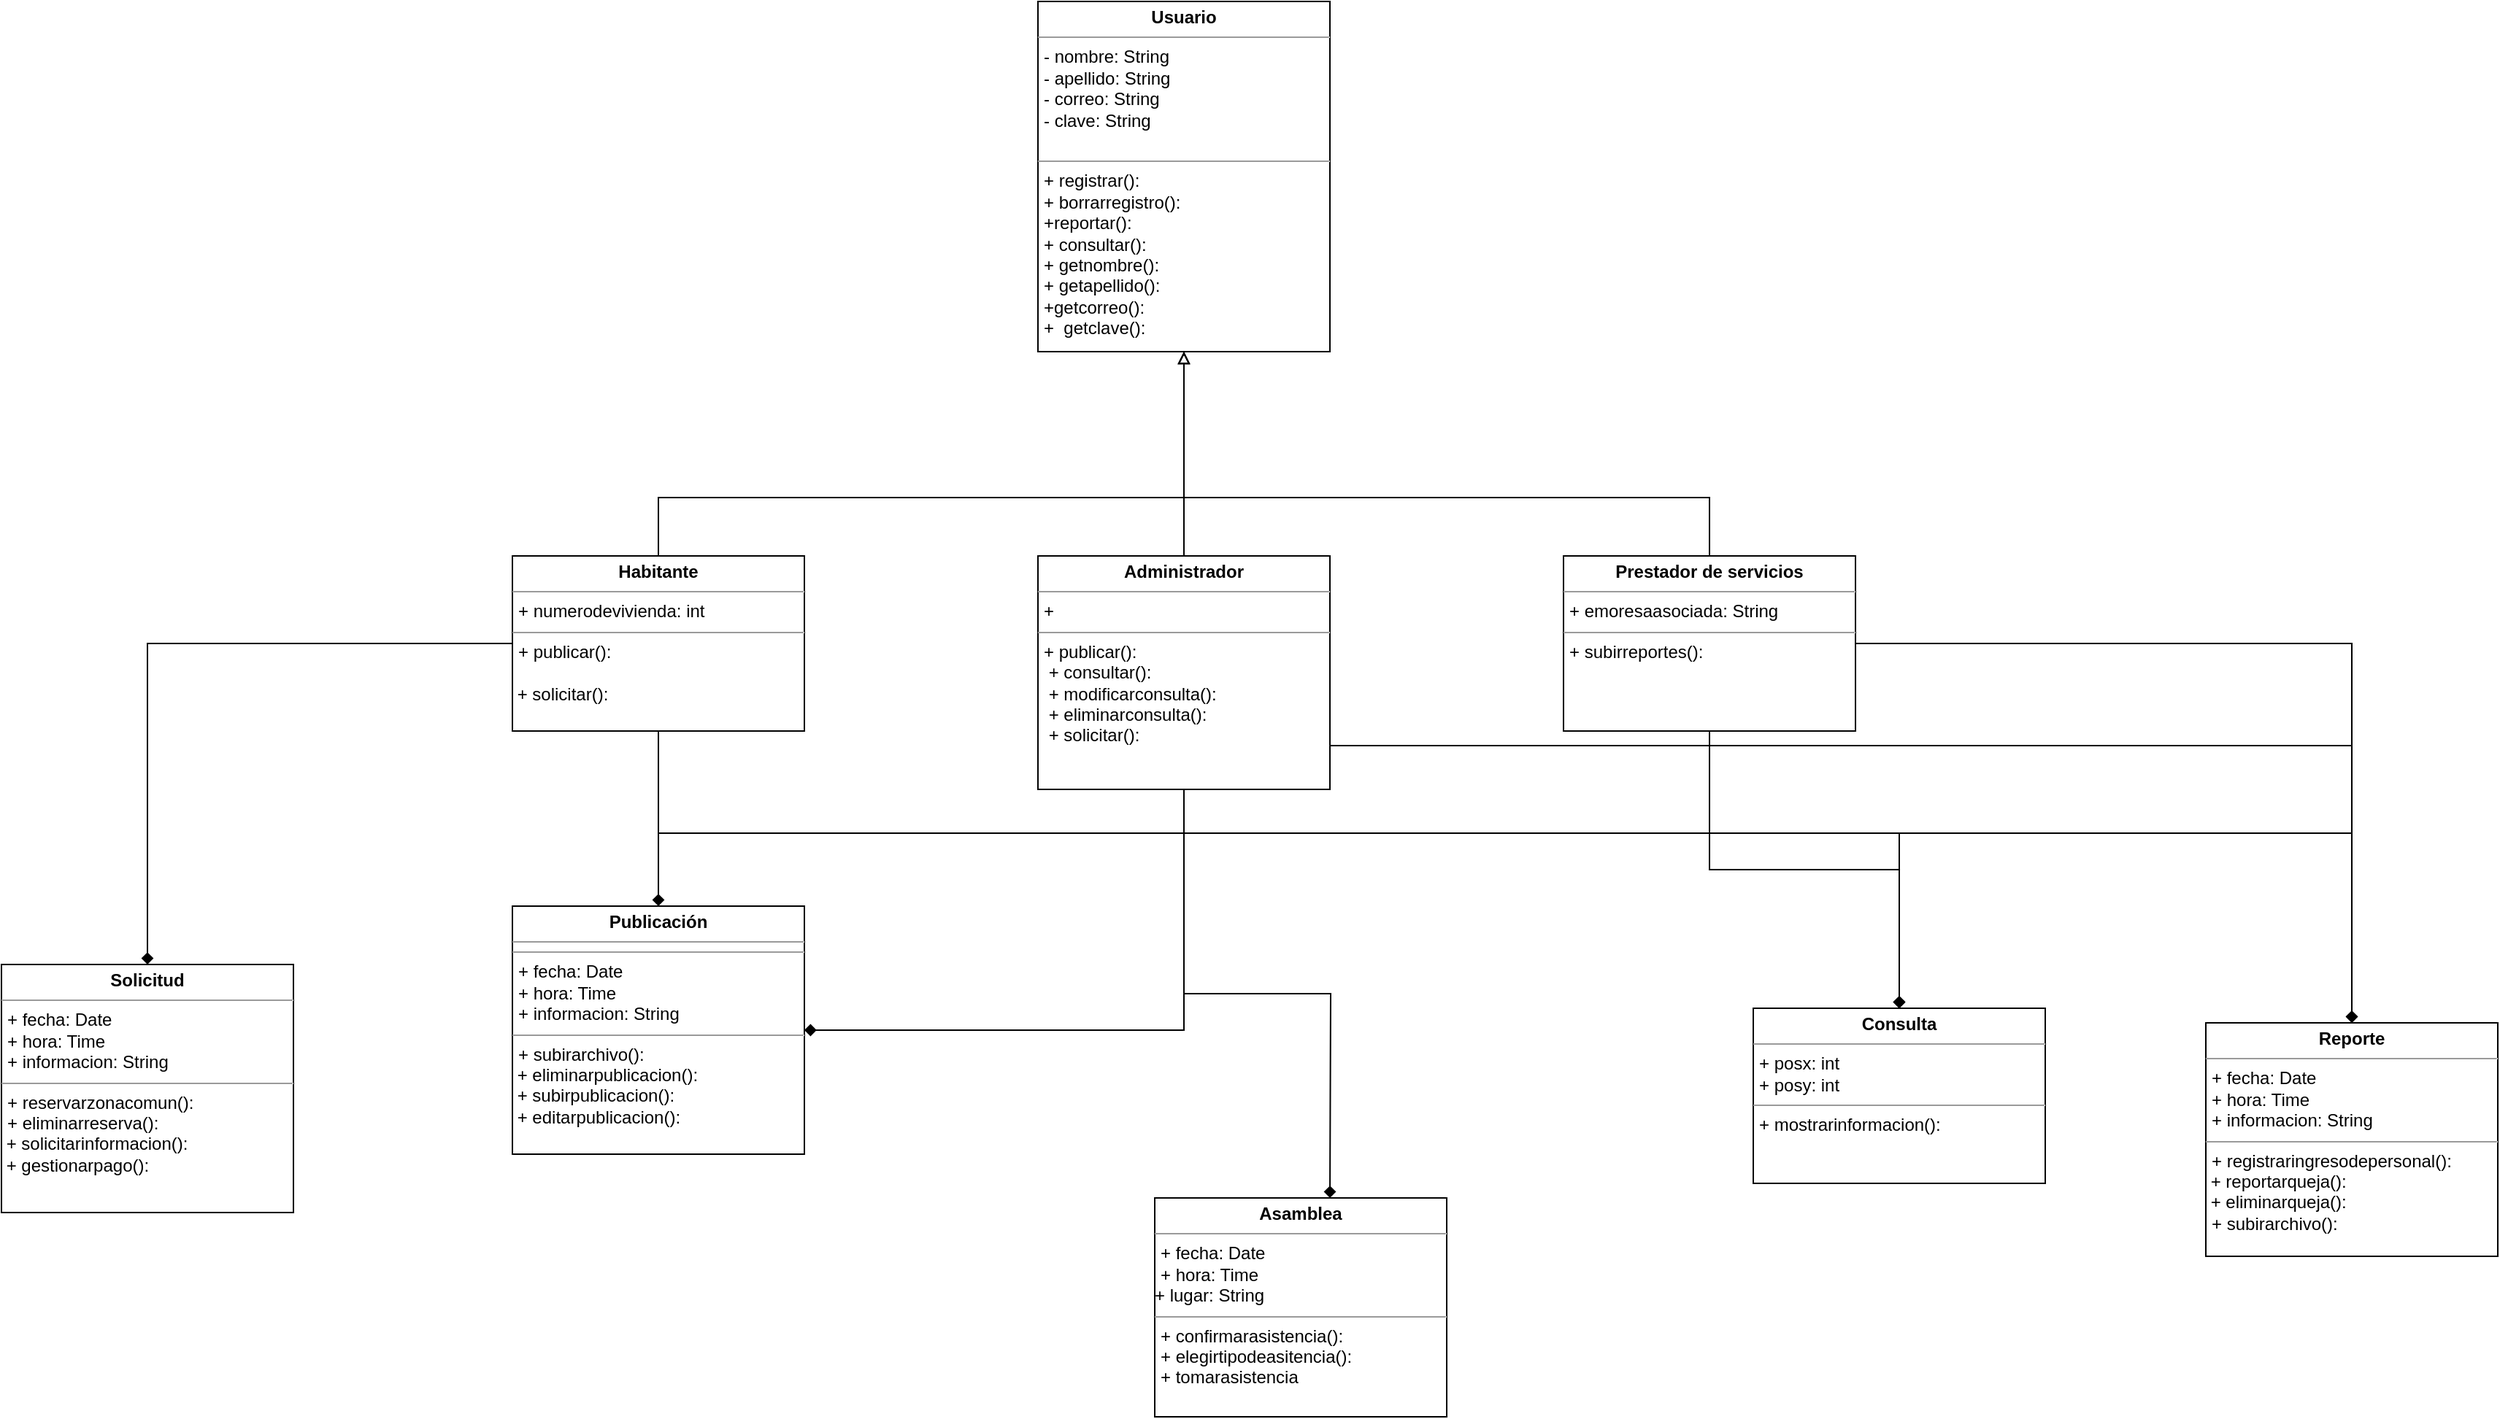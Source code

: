 <mxfile version="13.7.9" type="github">
  <diagram name="Page-1" id="c4acf3e9-155e-7222-9cf6-157b1a14988f">
    <mxGraphModel dx="1775" dy="537" grid="1" gridSize="10" guides="1" tooltips="1" connect="1" arrows="1" fold="1" page="1" pageScale="1" pageWidth="850" pageHeight="1100" background="#ffffff" math="0" shadow="0">
      <root>
        <mxCell id="0" />
        <mxCell id="1" parent="0" />
        <mxCell id="TZZ_s_8RmUdlo3WJQaKh-2" value="&lt;p style=&quot;margin: 0px ; margin-top: 4px ; text-align: center&quot;&gt;&lt;b&gt;Usuario&lt;/b&gt;&lt;/p&gt;&lt;hr size=&quot;1&quot;&gt;&lt;p style=&quot;margin: 0px ; margin-left: 4px&quot;&gt;- nombre: String&lt;/p&gt;&lt;p style=&quot;margin: 0px ; margin-left: 4px&quot;&gt;- apellido: String&lt;br&gt;&lt;/p&gt;&lt;p style=&quot;margin: 0px ; margin-left: 4px&quot;&gt;- correo: String&lt;br&gt;&lt;/p&gt;&lt;p style=&quot;margin: 0px ; margin-left: 4px&quot;&gt;- clave: String&lt;br&gt;&lt;/p&gt;&lt;p style=&quot;margin: 0px ; margin-left: 4px&quot;&gt;&lt;br&gt;&lt;/p&gt;&lt;hr size=&quot;1&quot;&gt;&lt;p style=&quot;margin: 0px ; margin-left: 4px&quot;&gt;+ registrar():&lt;/p&gt;&lt;p style=&quot;margin: 0px ; margin-left: 4px&quot;&gt;+ borrarregistro():&lt;br&gt;&lt;/p&gt;&lt;p style=&quot;margin: 0px ; margin-left: 4px&quot;&gt;+reportar():&lt;/p&gt;&lt;p style=&quot;margin: 0px ; margin-left: 4px&quot;&gt;+ consultar():&lt;br&gt;&lt;/p&gt;&lt;p style=&quot;margin: 0px ; margin-left: 4px&quot;&gt;+&amp;nbsp;&lt;span&gt;getnombre():&lt;/span&gt;&lt;/p&gt;&lt;p style=&quot;margin: 0px 0px 0px 4px&quot;&gt;+ getapellido():&amp;nbsp;&lt;br&gt;&lt;/p&gt;&lt;p style=&quot;margin: 0px 0px 0px 4px&quot;&gt;+getcorreo():&amp;nbsp;&lt;br&gt;&lt;/p&gt;&lt;p style=&quot;margin: 0px 0px 0px 4px&quot;&gt;+&amp;nbsp; getclave():&amp;nbsp;&lt;br&gt;&lt;/p&gt;&lt;p style=&quot;margin: 0px 0px 0px 4px&quot;&gt;&lt;br&gt;&lt;/p&gt;&lt;p style=&quot;margin: 0px ; margin-left: 4px&quot;&gt;&amp;nbsp;&lt;/p&gt;" style="verticalAlign=top;align=left;overflow=fill;fontSize=12;fontFamily=Helvetica;html=1;" parent="1" vertex="1">
          <mxGeometry x="360" y="460" width="200" height="240" as="geometry" />
        </mxCell>
        <mxCell id="TZZ_s_8RmUdlo3WJQaKh-12" style="edgeStyle=orthogonalEdgeStyle;rounded=0;orthogonalLoop=1;jettySize=auto;html=1;entryX=0.5;entryY=1;entryDx=0;entryDy=0;endArrow=block;endFill=0;" parent="1" source="TZZ_s_8RmUdlo3WJQaKh-3" target="TZZ_s_8RmUdlo3WJQaKh-2" edge="1">
          <mxGeometry relative="1" as="geometry">
            <Array as="points">
              <mxPoint x="100" y="800" />
              <mxPoint x="460" y="800" />
            </Array>
          </mxGeometry>
        </mxCell>
        <mxCell id="Lls3KZLfhH5Qi8oEAAgg-2" style="edgeStyle=orthogonalEdgeStyle;rounded=0;orthogonalLoop=1;jettySize=auto;html=1;endArrow=diamond;endFill=1;" edge="1" parent="1" source="TZZ_s_8RmUdlo3WJQaKh-3" target="TZZ_s_8RmUdlo3WJQaKh-7">
          <mxGeometry relative="1" as="geometry" />
        </mxCell>
        <mxCell id="Lls3KZLfhH5Qi8oEAAgg-5" style="edgeStyle=orthogonalEdgeStyle;rounded=0;orthogonalLoop=1;jettySize=auto;html=1;endArrow=diamond;endFill=1;entryX=0.5;entryY=0;entryDx=0;entryDy=0;" edge="1" parent="1" source="TZZ_s_8RmUdlo3WJQaKh-3" target="TZZ_s_8RmUdlo3WJQaKh-8">
          <mxGeometry relative="1" as="geometry">
            <mxPoint x="-250" y="1110" as="targetPoint" />
          </mxGeometry>
        </mxCell>
        <mxCell id="Lls3KZLfhH5Qi8oEAAgg-7" style="edgeStyle=orthogonalEdgeStyle;rounded=0;orthogonalLoop=1;jettySize=auto;html=1;endArrow=diamond;endFill=1;" edge="1" parent="1" source="TZZ_s_8RmUdlo3WJQaKh-3" target="TZZ_s_8RmUdlo3WJQaKh-9">
          <mxGeometry relative="1" as="geometry">
            <Array as="points">
              <mxPoint x="100" y="1030" />
              <mxPoint x="950" y="1030" />
            </Array>
          </mxGeometry>
        </mxCell>
        <mxCell id="Lls3KZLfhH5Qi8oEAAgg-12" style="edgeStyle=orthogonalEdgeStyle;rounded=0;orthogonalLoop=1;jettySize=auto;html=1;entryX=0.5;entryY=0;entryDx=0;entryDy=0;endArrow=diamond;endFill=1;" edge="1" parent="1" source="TZZ_s_8RmUdlo3WJQaKh-3" target="TZZ_s_8RmUdlo3WJQaKh-10">
          <mxGeometry relative="1" as="geometry">
            <Array as="points">
              <mxPoint x="100" y="1030" />
              <mxPoint x="1260" y="1030" />
            </Array>
          </mxGeometry>
        </mxCell>
        <mxCell id="TZZ_s_8RmUdlo3WJQaKh-3" value="&lt;p style=&quot;margin: 0px ; margin-top: 4px ; text-align: center&quot;&gt;&lt;b&gt;Habitante&lt;/b&gt;&lt;/p&gt;&lt;hr size=&quot;1&quot;&gt;&lt;p style=&quot;margin: 0px ; margin-left: 4px&quot;&gt;+ numerodevivienda: int&lt;/p&gt;&lt;hr size=&quot;1&quot;&gt;&lt;p style=&quot;margin: 0px ; margin-left: 4px&quot;&gt;+ publicar():&lt;/p&gt;&lt;br&gt;&amp;nbsp;+ solicitar():&lt;br&gt;&lt;p style=&quot;margin: 0px ; margin-left: 4px&quot;&gt;&amp;nbsp;&lt;/p&gt;" style="verticalAlign=top;align=left;overflow=fill;fontSize=12;fontFamily=Helvetica;html=1;" parent="1" vertex="1">
          <mxGeometry y="840" width="200" height="120" as="geometry" />
        </mxCell>
        <mxCell id="TZZ_s_8RmUdlo3WJQaKh-13" style="edgeStyle=orthogonalEdgeStyle;rounded=0;orthogonalLoop=1;jettySize=auto;html=1;entryX=0.5;entryY=1;entryDx=0;entryDy=0;endArrow=block;endFill=0;" parent="1" source="TZZ_s_8RmUdlo3WJQaKh-4" target="TZZ_s_8RmUdlo3WJQaKh-2" edge="1">
          <mxGeometry relative="1" as="geometry" />
        </mxCell>
        <mxCell id="Lls3KZLfhH5Qi8oEAAgg-3" style="edgeStyle=orthogonalEdgeStyle;rounded=0;orthogonalLoop=1;jettySize=auto;html=1;entryX=1;entryY=0.5;entryDx=0;entryDy=0;endArrow=diamond;endFill=1;" edge="1" parent="1" source="TZZ_s_8RmUdlo3WJQaKh-4" target="TZZ_s_8RmUdlo3WJQaKh-7">
          <mxGeometry relative="1" as="geometry">
            <Array as="points">
              <mxPoint x="460" y="1165" />
            </Array>
          </mxGeometry>
        </mxCell>
        <mxCell id="Lls3KZLfhH5Qi8oEAAgg-4" style="edgeStyle=orthogonalEdgeStyle;rounded=0;orthogonalLoop=1;jettySize=auto;html=1;endArrow=diamond;endFill=1;" edge="1" parent="1" source="TZZ_s_8RmUdlo3WJQaKh-4">
          <mxGeometry relative="1" as="geometry">
            <mxPoint x="560" y="1280" as="targetPoint" />
          </mxGeometry>
        </mxCell>
        <mxCell id="Lls3KZLfhH5Qi8oEAAgg-9" style="edgeStyle=orthogonalEdgeStyle;rounded=0;orthogonalLoop=1;jettySize=auto;html=1;entryX=0.5;entryY=0;entryDx=0;entryDy=0;endArrow=diamond;endFill=1;" edge="1" parent="1" source="TZZ_s_8RmUdlo3WJQaKh-4" target="TZZ_s_8RmUdlo3WJQaKh-9">
          <mxGeometry relative="1" as="geometry">
            <Array as="points">
              <mxPoint x="460" y="1030" />
              <mxPoint x="950" y="1030" />
            </Array>
          </mxGeometry>
        </mxCell>
        <mxCell id="Lls3KZLfhH5Qi8oEAAgg-11" style="edgeStyle=orthogonalEdgeStyle;rounded=0;orthogonalLoop=1;jettySize=auto;html=1;entryX=0.5;entryY=0.083;entryDx=0;entryDy=0;entryPerimeter=0;endArrow=diamond;endFill=1;" edge="1" parent="1" source="TZZ_s_8RmUdlo3WJQaKh-4" target="TZZ_s_8RmUdlo3WJQaKh-10">
          <mxGeometry relative="1" as="geometry">
            <Array as="points">
              <mxPoint x="1260" y="970" />
            </Array>
          </mxGeometry>
        </mxCell>
        <mxCell id="TZZ_s_8RmUdlo3WJQaKh-4" value="&lt;p style=&quot;margin: 0px ; margin-top: 4px ; text-align: center&quot;&gt;&lt;b&gt;Administrador&lt;/b&gt;&lt;/p&gt;&lt;hr size=&quot;1&quot;&gt;&lt;p style=&quot;margin: 0px ; margin-left: 4px&quot;&gt;+&amp;nbsp;&lt;/p&gt;&lt;hr size=&quot;1&quot;&gt;&lt;p style=&quot;margin: 0px 0px 0px 4px&quot;&gt;+ publicar():&lt;/p&gt;&lt;p style=&quot;margin: 0px ; margin-left: 4px&quot;&gt;&amp;nbsp;+ consultar():&lt;/p&gt;&lt;p style=&quot;margin: 0px ; margin-left: 4px&quot;&gt;&amp;nbsp;+ modificarconsulta():&lt;/p&gt;&lt;p style=&quot;margin: 0px ; margin-left: 4px&quot;&gt;&lt;span&gt;&amp;nbsp;+ eliminarconsulta():&lt;/span&gt;&lt;/p&gt;&lt;p style=&quot;margin: 0px ; margin-left: 4px&quot;&gt;&amp;nbsp;+ solicitar():&lt;br&gt;&lt;/p&gt;" style="verticalAlign=top;align=left;overflow=fill;fontSize=12;fontFamily=Helvetica;html=1;" parent="1" vertex="1">
          <mxGeometry x="360" y="840" width="200" height="160" as="geometry" />
        </mxCell>
        <mxCell id="TZZ_s_8RmUdlo3WJQaKh-14" style="edgeStyle=orthogonalEdgeStyle;rounded=0;orthogonalLoop=1;jettySize=auto;html=1;entryX=0.5;entryY=1;entryDx=0;entryDy=0;endArrow=block;endFill=0;" parent="1" source="TZZ_s_8RmUdlo3WJQaKh-5" target="TZZ_s_8RmUdlo3WJQaKh-2" edge="1">
          <mxGeometry relative="1" as="geometry">
            <Array as="points">
              <mxPoint x="820" y="800" />
              <mxPoint x="460" y="800" />
            </Array>
          </mxGeometry>
        </mxCell>
        <mxCell id="Lls3KZLfhH5Qi8oEAAgg-8" style="edgeStyle=orthogonalEdgeStyle;rounded=0;orthogonalLoop=1;jettySize=auto;html=1;entryX=0.5;entryY=0;entryDx=0;entryDy=0;endArrow=diamond;endFill=1;" edge="1" parent="1" source="TZZ_s_8RmUdlo3WJQaKh-5" target="TZZ_s_8RmUdlo3WJQaKh-9">
          <mxGeometry relative="1" as="geometry" />
        </mxCell>
        <mxCell id="Lls3KZLfhH5Qi8oEAAgg-10" style="edgeStyle=orthogonalEdgeStyle;rounded=0;orthogonalLoop=1;jettySize=auto;html=1;endArrow=diamond;endFill=1;" edge="1" parent="1" source="TZZ_s_8RmUdlo3WJQaKh-5" target="TZZ_s_8RmUdlo3WJQaKh-10">
          <mxGeometry relative="1" as="geometry" />
        </mxCell>
        <mxCell id="TZZ_s_8RmUdlo3WJQaKh-5" value="&lt;p style=&quot;margin: 0px ; margin-top: 4px ; text-align: center&quot;&gt;&lt;b&gt;Prestador de servicios&lt;/b&gt;&lt;/p&gt;&lt;hr size=&quot;1&quot;&gt;&lt;p style=&quot;margin: 0px ; margin-left: 4px&quot;&gt;+ emoresaasociada: String&lt;/p&gt;&lt;hr size=&quot;1&quot;&gt;&lt;p style=&quot;margin: 0px ; margin-left: 4px&quot;&gt;+ subirreportes():&lt;/p&gt;&lt;p style=&quot;margin: 0px ; margin-left: 4px&quot;&gt;&lt;br&gt;&lt;/p&gt;" style="verticalAlign=top;align=left;overflow=fill;fontSize=12;fontFamily=Helvetica;html=1;" parent="1" vertex="1">
          <mxGeometry x="720" y="840" width="200" height="120" as="geometry" />
        </mxCell>
        <mxCell id="TZZ_s_8RmUdlo3WJQaKh-6" value="&lt;p style=&quot;margin: 0px ; margin-top: 4px ; text-align: center&quot;&gt;&lt;b&gt;Asamblea&lt;/b&gt;&lt;/p&gt;&lt;hr size=&quot;1&quot;&gt;&lt;p style=&quot;margin: 0px ; margin-left: 4px&quot;&gt;+ fecha: Date&lt;/p&gt;&lt;p style=&quot;margin: 0px ; margin-left: 4px&quot;&gt;+ hora: Time&amp;nbsp;&lt;span&gt;&amp;nbsp;&lt;/span&gt;&lt;/p&gt;+ lugar: String&amp;nbsp;&lt;hr size=&quot;1&quot;&gt;&lt;p style=&quot;margin: 0px ; margin-left: 4px&quot;&gt;+ confirmarasistencia():&lt;/p&gt;&lt;p style=&quot;margin: 0px ; margin-left: 4px&quot;&gt;+ elegirtipodeasitencia():&lt;/p&gt;&lt;p style=&quot;margin: 0px ; margin-left: 4px&quot;&gt;+ tomarasistencia&amp;nbsp;&lt;/p&gt;" style="verticalAlign=top;align=left;overflow=fill;fontSize=12;fontFamily=Helvetica;html=1;" parent="1" vertex="1">
          <mxGeometry x="440" y="1280" width="200" height="150" as="geometry" />
        </mxCell>
        <mxCell id="TZZ_s_8RmUdlo3WJQaKh-7" value="&lt;p style=&quot;margin: 0px ; margin-top: 4px ; text-align: center&quot;&gt;&lt;b&gt;Publicación&lt;/b&gt;&lt;br&gt;&lt;/p&gt;&lt;hr size=&quot;1&quot;&gt;&lt;hr size=&quot;1&quot;&gt;&lt;p style=&quot;margin: 0px 0px 0px 4px&quot;&gt;+ fecha: Date&lt;/p&gt;&lt;p style=&quot;margin: 0px 0px 0px 4px&quot;&gt;+ hora: Time&amp;nbsp;&amp;nbsp;&lt;/p&gt;&lt;p style=&quot;margin: 0px ; margin-left: 4px&quot;&gt;+ informacion: String&lt;br&gt;&lt;/p&gt;&lt;hr size=&quot;1&quot;&gt;&lt;p style=&quot;margin: 0px ; margin-left: 4px&quot;&gt;+ subirarchivo():&lt;/p&gt;&amp;nbsp;+ eliminarpublicacion():&lt;br&gt;&amp;nbsp;+ subirpublicacion():&lt;br&gt;&amp;nbsp;+ editarpublicacion():&lt;br&gt;&lt;p style=&quot;margin: 0px ; margin-left: 4px&quot;&gt;&amp;nbsp;&lt;/p&gt;" style="verticalAlign=top;align=left;overflow=fill;fontSize=12;fontFamily=Helvetica;html=1;" parent="1" vertex="1">
          <mxGeometry y="1080" width="200" height="170" as="geometry" />
        </mxCell>
        <mxCell id="TZZ_s_8RmUdlo3WJQaKh-8" value="&lt;p style=&quot;margin: 0px ; margin-top: 4px ; text-align: center&quot;&gt;&lt;b&gt;Solicitud&lt;/b&gt;&lt;/p&gt;&lt;hr size=&quot;1&quot;&gt;&lt;p style=&quot;margin: 0px 0px 0px 4px&quot;&gt;+ fecha: Date&lt;/p&gt;&lt;p style=&quot;margin: 0px 0px 0px 4px&quot;&gt;+ hora: Time&amp;nbsp;&amp;nbsp;&lt;/p&gt;&lt;p style=&quot;margin: 0px 0px 0px 4px&quot;&gt;+ informacion: String&lt;/p&gt;&lt;hr size=&quot;1&quot;&gt;&lt;p style=&quot;margin: 0px ; margin-left: 4px&quot;&gt;+ reservarzonacomun():&lt;/p&gt;&lt;p style=&quot;margin: 0px ; margin-left: 4px&quot;&gt;&lt;span&gt;+ eliminarreserva():&lt;/span&gt;&lt;/p&gt;&amp;nbsp;+ solicitarinformacion():&lt;br&gt;&amp;nbsp;+ gestionarpago():&amp;nbsp;" style="verticalAlign=top;align=left;overflow=fill;fontSize=12;fontFamily=Helvetica;html=1;" parent="1" vertex="1">
          <mxGeometry x="-350" y="1120" width="200" height="170" as="geometry" />
        </mxCell>
        <mxCell id="TZZ_s_8RmUdlo3WJQaKh-9" value="&lt;p style=&quot;margin: 0px ; margin-top: 4px ; text-align: center&quot;&gt;&lt;b&gt;Consulta&lt;/b&gt;&lt;/p&gt;&lt;hr size=&quot;1&quot;&gt;&lt;p style=&quot;margin: 0px ; margin-left: 4px&quot;&gt;+ posx: int&lt;/p&gt;&lt;p style=&quot;margin: 0px ; margin-left: 4px&quot;&gt;+ posy: int&lt;/p&gt;&lt;hr size=&quot;1&quot;&gt;&lt;p style=&quot;margin: 0px ; margin-left: 4px&quot;&gt;+ mostrarinformacion():&amp;nbsp;&lt;/p&gt;" style="verticalAlign=top;align=left;overflow=fill;fontSize=12;fontFamily=Helvetica;html=1;" parent="1" vertex="1">
          <mxGeometry x="850" y="1150" width="200" height="120" as="geometry" />
        </mxCell>
        <mxCell id="TZZ_s_8RmUdlo3WJQaKh-10" value="&lt;p style=&quot;margin: 0px ; margin-top: 4px ; text-align: center&quot;&gt;&lt;b&gt;Reporte&lt;/b&gt;&lt;/p&gt;&lt;hr size=&quot;1&quot;&gt;&lt;p style=&quot;margin: 0px 0px 0px 4px&quot;&gt;+ fecha: Date&lt;/p&gt;&lt;p style=&quot;margin: 0px 0px 0px 4px&quot;&gt;+ hora: Time&amp;nbsp;&amp;nbsp;&lt;/p&gt;&lt;p style=&quot;margin: 0px 0px 0px 4px&quot;&gt;+ informacion: String&lt;/p&gt;&lt;hr size=&quot;1&quot;&gt;&lt;p style=&quot;margin: 0px ; margin-left: 4px&quot;&gt;+ registraringresodepersonal():&lt;/p&gt;&amp;nbsp;+ reportarqueja():&lt;br&gt;&amp;nbsp;+ eliminarqueja():&lt;br&gt;&lt;p style=&quot;margin: 0px ; margin-left: 4px&quot;&gt;&lt;span&gt;+ subirarchivo():&lt;/span&gt;&lt;/p&gt;" style="verticalAlign=top;align=left;overflow=fill;fontSize=12;fontFamily=Helvetica;html=1;" parent="1" vertex="1">
          <mxGeometry x="1160" y="1160" width="200" height="160" as="geometry" />
        </mxCell>
      </root>
    </mxGraphModel>
  </diagram>
</mxfile>
